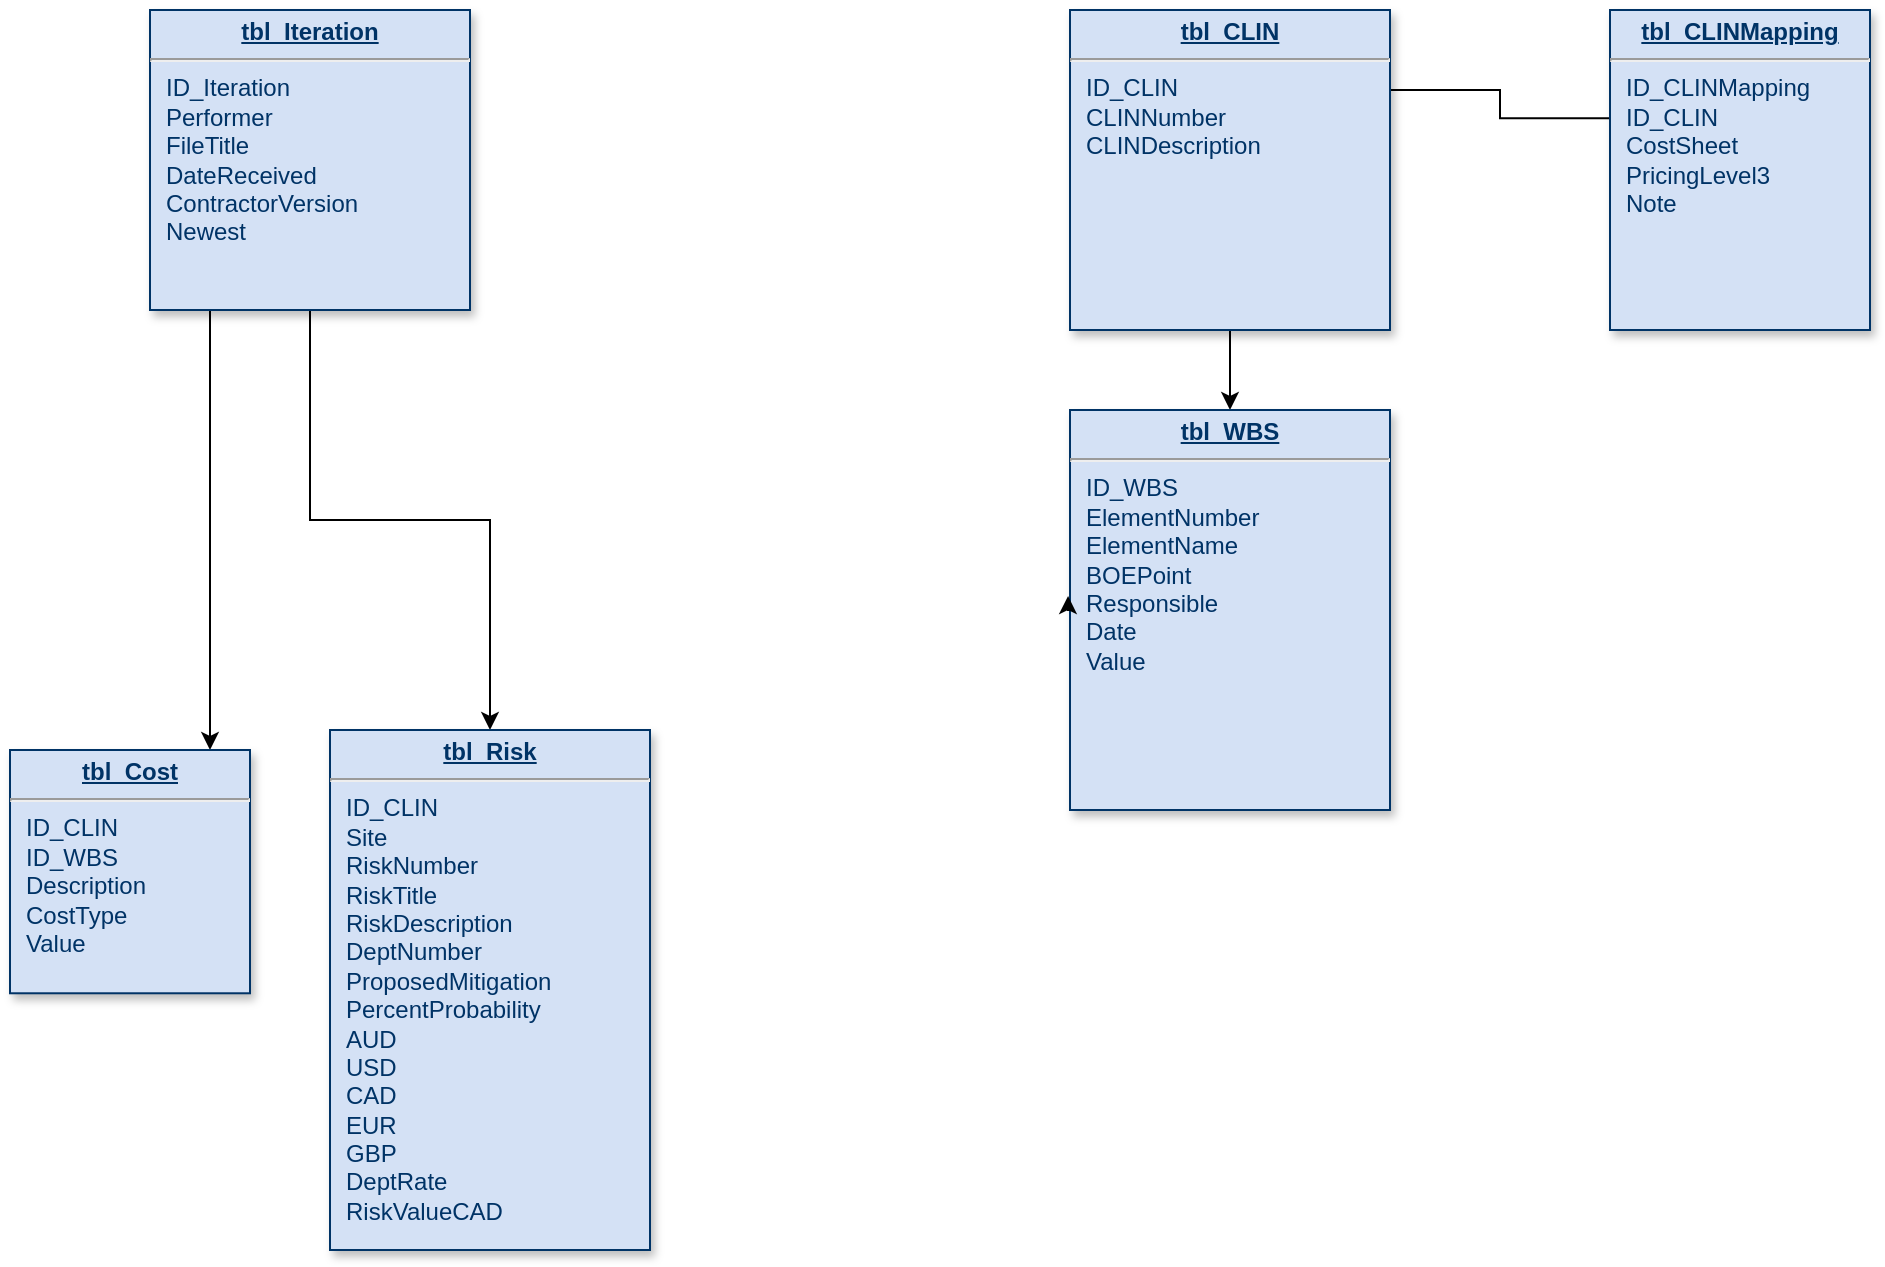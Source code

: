<mxfile version="21.6.6" type="github">
  <diagram name="Page-1" id="efa7a0a1-bf9b-a30e-e6df-94a7791c09e9">
    <mxGraphModel dx="1434" dy="835" grid="1" gridSize="10" guides="1" tooltips="1" connect="1" arrows="1" fold="1" page="1" pageScale="1" pageWidth="826" pageHeight="1169" background="none" math="0" shadow="0">
      <root>
        <mxCell id="0" />
        <mxCell id="1" parent="0" />
        <mxCell id="0fmczcGlGdeCgkrFRwU--116" style="edgeStyle=orthogonalEdgeStyle;rounded=0;orthogonalLoop=1;jettySize=auto;html=1;exitX=0.213;exitY=1;exitDx=0;exitDy=0;exitPerimeter=0;" edge="1" parent="1" source="19" target="23">
          <mxGeometry relative="1" as="geometry">
            <mxPoint x="240" y="140" as="sourcePoint" />
            <Array as="points">
              <mxPoint x="210" y="130" />
            </Array>
          </mxGeometry>
        </mxCell>
        <mxCell id="0fmczcGlGdeCgkrFRwU--126" style="edgeStyle=orthogonalEdgeStyle;rounded=0;orthogonalLoop=1;jettySize=auto;html=1;" edge="1" parent="1" source="19" target="22">
          <mxGeometry relative="1" as="geometry" />
        </mxCell>
        <mxCell id="19" value="&lt;p style=&quot;margin: 0px; margin-top: 4px; text-align: center; text-decoration: underline;&quot;&gt;&lt;b&gt;tbl_Iteration&lt;/b&gt;&lt;/p&gt;&lt;hr&gt;&lt;p style=&quot;margin: 0px; margin-left: 8px;&quot;&gt;ID_Iteration&lt;/p&gt;&lt;p style=&quot;margin: 0px; margin-left: 8px;&quot;&gt;Performer&lt;/p&gt;&lt;p style=&quot;margin: 0px; margin-left: 8px;&quot;&gt;FileTitle&lt;/p&gt;&lt;p style=&quot;margin: 0px; margin-left: 8px;&quot;&gt;DateReceived&lt;/p&gt;&lt;p style=&quot;margin: 0px; margin-left: 8px;&quot;&gt;ContractorVersion&lt;br&gt;Newest&lt;/p&gt;" style="verticalAlign=top;align=left;overflow=fill;fontSize=12;fontFamily=Helvetica;html=1;strokeColor=#003366;shadow=1;fillColor=#D4E1F5;fontColor=#003366" parent="1" vertex="1">
          <mxGeometry x="180" y="10" width="160" height="150" as="geometry" />
        </mxCell>
        <mxCell id="0fmczcGlGdeCgkrFRwU--123" style="edgeStyle=orthogonalEdgeStyle;rounded=0;orthogonalLoop=1;jettySize=auto;html=1;entryX=0.938;entryY=0.25;entryDx=0;entryDy=0;entryPerimeter=0;exitX=0.023;exitY=0.338;exitDx=0;exitDy=0;exitPerimeter=0;" edge="1" parent="1" source="21" target="25">
          <mxGeometry relative="1" as="geometry" />
        </mxCell>
        <mxCell id="21" value="&lt;p style=&quot;margin: 0px; margin-top: 4px; text-align: center; text-decoration: underline;&quot;&gt;&lt;strong&gt;tbl_CLINMapping&lt;/strong&gt;&lt;/p&gt;&lt;hr&gt;&lt;p style=&quot;margin: 0px; margin-left: 8px;&quot;&gt;ID_CLINMapping&lt;/p&gt;&lt;p style=&quot;margin: 0px; margin-left: 8px;&quot;&gt;ID_CLIN&lt;/p&gt;&lt;p style=&quot;margin: 0px; margin-left: 8px;&quot;&gt;CostSheet&lt;/p&gt;&lt;p style=&quot;margin: 0px; margin-left: 8px;&quot;&gt;PricingLevel3&lt;/p&gt;&lt;p style=&quot;margin: 0px; margin-left: 8px;&quot;&gt;Note&lt;/p&gt;" style="verticalAlign=top;align=left;overflow=fill;fontSize=12;fontFamily=Helvetica;html=1;strokeColor=#003366;shadow=1;fillColor=#D4E1F5;fontColor=#003366" parent="1" vertex="1">
          <mxGeometry x="910" y="10" width="130" height="160" as="geometry" />
        </mxCell>
        <mxCell id="22" value="&lt;p style=&quot;margin: 0px; margin-top: 4px; text-align: center; text-decoration: underline;&quot;&gt;&lt;strong&gt;tbl_Risk&lt;/strong&gt;&lt;/p&gt;&lt;hr&gt;&lt;p style=&quot;margin: 0px; margin-left: 8px;&quot;&gt;ID_CLIN&lt;/p&gt;&lt;p style=&quot;margin: 0px; margin-left: 8px;&quot;&gt;Site&lt;/p&gt;&lt;p style=&quot;margin: 0px; margin-left: 8px;&quot;&gt;RiskNumber&lt;/p&gt;&lt;p style=&quot;margin: 0px; margin-left: 8px;&quot;&gt;RiskTitle&lt;/p&gt;&lt;p style=&quot;margin: 0px; margin-left: 8px;&quot;&gt;RiskDescription&lt;/p&gt;&lt;p style=&quot;margin: 0px; margin-left: 8px;&quot;&gt;DeptNumber&lt;/p&gt;&lt;p style=&quot;margin: 0px; margin-left: 8px;&quot;&gt;ProposedMitigation&lt;/p&gt;&lt;p style=&quot;margin: 0px; margin-left: 8px;&quot;&gt;PercentProbability&lt;/p&gt;&lt;p style=&quot;margin: 0px; margin-left: 8px;&quot;&gt;AUD&lt;/p&gt;&lt;p style=&quot;margin: 0px; margin-left: 8px;&quot;&gt;USD&lt;/p&gt;&lt;p style=&quot;margin: 0px; margin-left: 8px;&quot;&gt;CAD&lt;/p&gt;&lt;p style=&quot;margin: 0px; margin-left: 8px;&quot;&gt;EUR&lt;/p&gt;&lt;p style=&quot;margin: 0px; margin-left: 8px;&quot;&gt;GBP&lt;/p&gt;&lt;p style=&quot;margin: 0px; margin-left: 8px;&quot;&gt;DeptRate&lt;/p&gt;&lt;p style=&quot;margin: 0px; margin-left: 8px;&quot;&gt;RiskValueCAD&lt;/p&gt;" style="verticalAlign=top;align=left;overflow=fill;fontSize=12;fontFamily=Helvetica;html=1;strokeColor=#003366;shadow=1;fillColor=#D4E1F5;fontColor=#003366" parent="1" vertex="1">
          <mxGeometry x="270" y="370" width="160" height="260" as="geometry" />
        </mxCell>
        <mxCell id="23" value="&lt;p style=&quot;margin: 0px; margin-top: 4px; text-align: center; text-decoration: underline;&quot;&gt;&lt;strong&gt;tbl_Cost&lt;/strong&gt;&lt;/p&gt;&lt;hr&gt;&lt;p style=&quot;margin: 0px; margin-left: 8px;&quot;&gt;ID_CLIN&lt;br&gt;&lt;/p&gt;&lt;p style=&quot;margin: 0px; margin-left: 8px;&quot;&gt;ID_WBS&lt;/p&gt;&lt;p style=&quot;margin: 0px; margin-left: 8px;&quot;&gt;Description&lt;/p&gt;&lt;p style=&quot;margin: 0px; margin-left: 8px;&quot;&gt;CostType&lt;/p&gt;&lt;p style=&quot;margin: 0px; margin-left: 8px;&quot;&gt;Value&lt;/p&gt;" style="verticalAlign=top;align=left;overflow=fill;fontSize=12;fontFamily=Helvetica;html=1;strokeColor=#003366;shadow=1;fillColor=#D4E1F5;fontColor=#003366" parent="1" vertex="1">
          <mxGeometry x="110" y="380" width="120" height="121.64" as="geometry" />
        </mxCell>
        <mxCell id="0fmczcGlGdeCgkrFRwU--120" style="edgeStyle=orthogonalEdgeStyle;rounded=0;orthogonalLoop=1;jettySize=auto;html=1;exitX=0.5;exitY=1;exitDx=0;exitDy=0;entryX=0.5;entryY=0;entryDx=0;entryDy=0;" edge="1" parent="1" source="25" target="29">
          <mxGeometry relative="1" as="geometry" />
        </mxCell>
        <mxCell id="25" value="&lt;p style=&quot;margin: 0px; margin-top: 4px; text-align: center; text-decoration: underline;&quot;&gt;&lt;strong&gt;tbl_CLIN&lt;/strong&gt;&lt;/p&gt;&lt;hr&gt;&lt;p style=&quot;margin: 0px; margin-left: 8px;&quot;&gt;ID_CLIN&lt;/p&gt;&lt;p style=&quot;margin: 0px; margin-left: 8px;&quot;&gt;CLINNumber&lt;/p&gt;&lt;p style=&quot;margin: 0px; margin-left: 8px;&quot;&gt;CLINDescription&lt;/p&gt;" style="verticalAlign=top;align=left;overflow=fill;fontSize=12;fontFamily=Helvetica;html=1;strokeColor=#003366;shadow=1;fillColor=#D4E1F5;fontColor=#003366" parent="1" vertex="1">
          <mxGeometry x="640" y="10.0" width="160" height="160" as="geometry" />
        </mxCell>
        <mxCell id="29" value="&lt;p style=&quot;margin: 0px; margin-top: 4px; text-align: center; text-decoration: underline;&quot;&gt;&lt;strong&gt;tbl_WBS&lt;/strong&gt;&lt;/p&gt;&lt;hr&gt;&lt;p style=&quot;margin: 0px; margin-left: 8px;&quot;&gt;ID_WBS&lt;/p&gt;&lt;p style=&quot;margin: 0px; margin-left: 8px;&quot;&gt;ElementNumber&lt;/p&gt;&lt;p style=&quot;margin: 0px; margin-left: 8px;&quot;&gt;ElementName&lt;/p&gt;&lt;p style=&quot;margin: 0px; margin-left: 8px;&quot;&gt;BOEPoint&lt;/p&gt;&lt;p style=&quot;margin: 0px; margin-left: 8px;&quot;&gt;Responsible&lt;/p&gt;&lt;p style=&quot;margin: 0px; margin-left: 8px;&quot;&gt;Date&lt;/p&gt;&lt;p style=&quot;margin: 0px; margin-left: 8px;&quot;&gt;Value&lt;/p&gt;" style="verticalAlign=top;align=left;overflow=fill;fontSize=12;fontFamily=Helvetica;html=1;strokeColor=#003366;shadow=1;fillColor=#D4E1F5;fontColor=#003366" parent="1" vertex="1">
          <mxGeometry x="640.0" y="210.0" width="160" height="200" as="geometry" />
        </mxCell>
        <mxCell id="0fmczcGlGdeCgkrFRwU--124" style="edgeStyle=orthogonalEdgeStyle;rounded=0;orthogonalLoop=1;jettySize=auto;html=1;exitX=0;exitY=0.5;exitDx=0;exitDy=0;entryX=-0.006;entryY=0.465;entryDx=0;entryDy=0;entryPerimeter=0;" edge="1" parent="1" source="29" target="29">
          <mxGeometry relative="1" as="geometry" />
        </mxCell>
      </root>
    </mxGraphModel>
  </diagram>
</mxfile>
